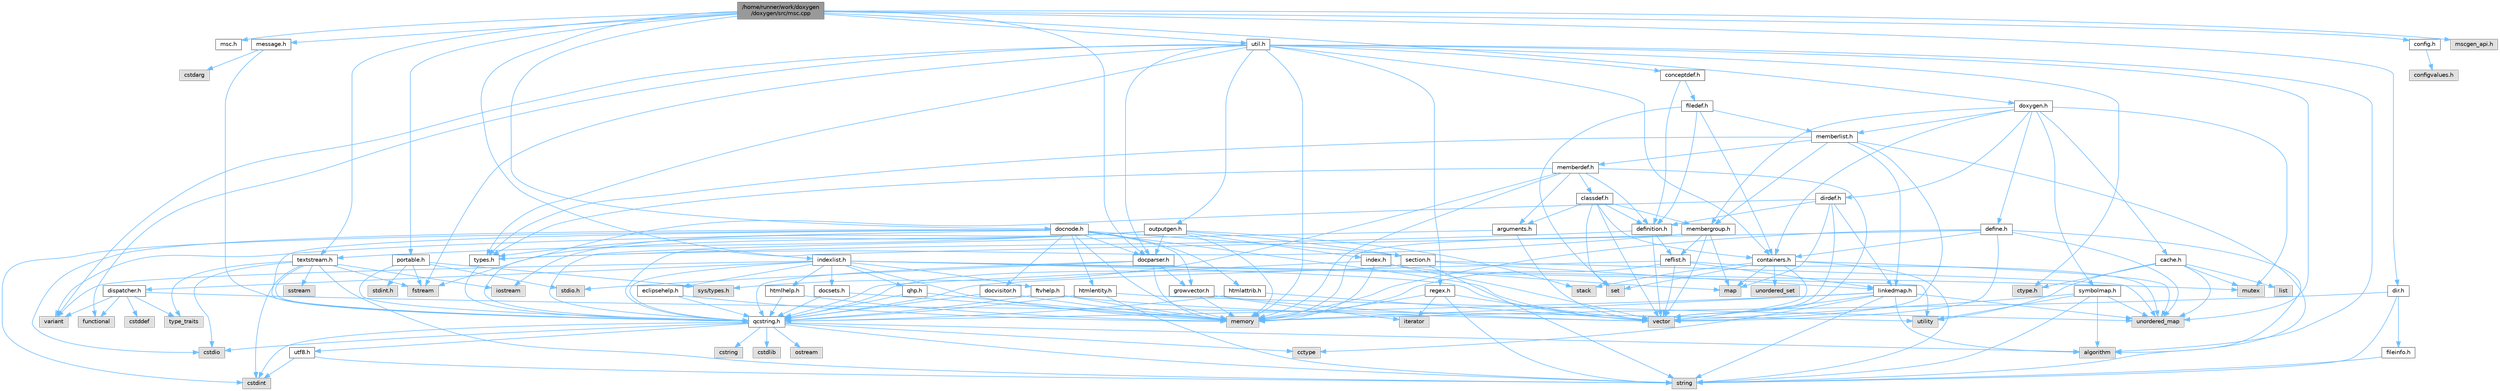 digraph "/home/runner/work/doxygen/doxygen/src/msc.cpp"
{
 // INTERACTIVE_SVG=YES
 // LATEX_PDF_SIZE
  bgcolor="transparent";
  edge [fontname=Helvetica,fontsize=10,labelfontname=Helvetica,labelfontsize=10];
  node [fontname=Helvetica,fontsize=10,shape=box,height=0.2,width=0.4];
  Node1 [label="/home/runner/work/doxygen\l/doxygen/src/msc.cpp",height=0.2,width=0.4,color="gray40", fillcolor="grey60", style="filled", fontcolor="black",tooltip=" "];
  Node1 -> Node2 [color="steelblue1",style="solid"];
  Node2 [label="msc.h",height=0.2,width=0.4,color="grey40", fillcolor="white", style="filled",URL="$dc/d66/msc_8h.html",tooltip=" "];
  Node1 -> Node3 [color="steelblue1",style="solid"];
  Node3 [label="portable.h",height=0.2,width=0.4,color="grey40", fillcolor="white", style="filled",URL="$d2/de2/portable_8h.html",tooltip="Portable versions of functions that are platform dependent."];
  Node3 -> Node4 [color="steelblue1",style="solid"];
  Node4 [label="stdio.h",height=0.2,width=0.4,color="grey60", fillcolor="#E0E0E0", style="filled",tooltip=" "];
  Node3 -> Node5 [color="steelblue1",style="solid"];
  Node5 [label="sys/types.h",height=0.2,width=0.4,color="grey60", fillcolor="#E0E0E0", style="filled",tooltip=" "];
  Node3 -> Node6 [color="steelblue1",style="solid"];
  Node6 [label="stdint.h",height=0.2,width=0.4,color="grey60", fillcolor="#E0E0E0", style="filled",tooltip=" "];
  Node3 -> Node7 [color="steelblue1",style="solid"];
  Node7 [label="fstream",height=0.2,width=0.4,color="grey60", fillcolor="#E0E0E0", style="filled",tooltip=" "];
  Node3 -> Node8 [color="steelblue1",style="solid"];
  Node8 [label="qcstring.h",height=0.2,width=0.4,color="grey40", fillcolor="white", style="filled",URL="$d7/d5c/qcstring_8h.html",tooltip=" "];
  Node8 -> Node9 [color="steelblue1",style="solid"];
  Node9 [label="string",height=0.2,width=0.4,color="grey60", fillcolor="#E0E0E0", style="filled",tooltip=" "];
  Node8 -> Node10 [color="steelblue1",style="solid"];
  Node10 [label="algorithm",height=0.2,width=0.4,color="grey60", fillcolor="#E0E0E0", style="filled",tooltip=" "];
  Node8 -> Node11 [color="steelblue1",style="solid"];
  Node11 [label="cctype",height=0.2,width=0.4,color="grey60", fillcolor="#E0E0E0", style="filled",tooltip=" "];
  Node8 -> Node12 [color="steelblue1",style="solid"];
  Node12 [label="cstring",height=0.2,width=0.4,color="grey60", fillcolor="#E0E0E0", style="filled",tooltip=" "];
  Node8 -> Node13 [color="steelblue1",style="solid"];
  Node13 [label="cstdio",height=0.2,width=0.4,color="grey60", fillcolor="#E0E0E0", style="filled",tooltip=" "];
  Node8 -> Node14 [color="steelblue1",style="solid"];
  Node14 [label="cstdlib",height=0.2,width=0.4,color="grey60", fillcolor="#E0E0E0", style="filled",tooltip=" "];
  Node8 -> Node15 [color="steelblue1",style="solid"];
  Node15 [label="cstdint",height=0.2,width=0.4,color="grey60", fillcolor="#E0E0E0", style="filled",tooltip=" "];
  Node8 -> Node16 [color="steelblue1",style="solid"];
  Node16 [label="ostream",height=0.2,width=0.4,color="grey60", fillcolor="#E0E0E0", style="filled",tooltip=" "];
  Node8 -> Node17 [color="steelblue1",style="solid"];
  Node17 [label="utf8.h",height=0.2,width=0.4,color="grey40", fillcolor="white", style="filled",URL="$db/d7c/utf8_8h.html",tooltip="Various UTF8 related helper functions."];
  Node17 -> Node15 [color="steelblue1",style="solid"];
  Node17 -> Node9 [color="steelblue1",style="solid"];
  Node1 -> Node18 [color="steelblue1",style="solid"];
  Node18 [label="config.h",height=0.2,width=0.4,color="grey40", fillcolor="white", style="filled",URL="$db/d16/config_8h.html",tooltip=" "];
  Node18 -> Node19 [color="steelblue1",style="solid"];
  Node19 [label="configvalues.h",height=0.2,width=0.4,color="grey60", fillcolor="#E0E0E0", style="filled",tooltip=" "];
  Node1 -> Node20 [color="steelblue1",style="solid"];
  Node20 [label="message.h",height=0.2,width=0.4,color="grey40", fillcolor="white", style="filled",URL="$d2/d0d/message_8h.html",tooltip=" "];
  Node20 -> Node21 [color="steelblue1",style="solid"];
  Node21 [label="cstdarg",height=0.2,width=0.4,color="grey60", fillcolor="#E0E0E0", style="filled",tooltip=" "];
  Node20 -> Node8 [color="steelblue1",style="solid"];
  Node1 -> Node22 [color="steelblue1",style="solid"];
  Node22 [label="docparser.h",height=0.2,width=0.4,color="grey40", fillcolor="white", style="filled",URL="$de/d9c/docparser_8h.html",tooltip=" "];
  Node22 -> Node4 [color="steelblue1",style="solid"];
  Node22 -> Node23 [color="steelblue1",style="solid"];
  Node23 [label="memory",height=0.2,width=0.4,color="grey60", fillcolor="#E0E0E0", style="filled",tooltip=" "];
  Node22 -> Node8 [color="steelblue1",style="solid"];
  Node22 -> Node24 [color="steelblue1",style="solid"];
  Node24 [label="growvector.h",height=0.2,width=0.4,color="grey40", fillcolor="white", style="filled",URL="$d7/d50/growvector_8h.html",tooltip=" "];
  Node24 -> Node25 [color="steelblue1",style="solid"];
  Node25 [label="vector",height=0.2,width=0.4,color="grey60", fillcolor="#E0E0E0", style="filled",tooltip=" "];
  Node24 -> Node23 [color="steelblue1",style="solid"];
  Node24 -> Node26 [color="steelblue1",style="solid"];
  Node26 [label="iterator",height=0.2,width=0.4,color="grey60", fillcolor="#E0E0E0", style="filled",tooltip=" "];
  Node1 -> Node27 [color="steelblue1",style="solid"];
  Node27 [label="docnode.h",height=0.2,width=0.4,color="grey40", fillcolor="white", style="filled",URL="$de/d2b/docnode_8h.html",tooltip=" "];
  Node27 -> Node13 [color="steelblue1",style="solid"];
  Node27 -> Node15 [color="steelblue1",style="solid"];
  Node27 -> Node25 [color="steelblue1",style="solid"];
  Node27 -> Node23 [color="steelblue1",style="solid"];
  Node27 -> Node28 [color="steelblue1",style="solid"];
  Node28 [label="variant",height=0.2,width=0.4,color="grey60", fillcolor="#E0E0E0", style="filled",tooltip=" "];
  Node27 -> Node8 [color="steelblue1",style="solid"];
  Node27 -> Node29 [color="steelblue1",style="solid"];
  Node29 [label="docvisitor.h",height=0.2,width=0.4,color="grey40", fillcolor="white", style="filled",URL="$d2/d3c/docvisitor_8h.html",tooltip=" "];
  Node29 -> Node23 [color="steelblue1",style="solid"];
  Node29 -> Node8 [color="steelblue1",style="solid"];
  Node27 -> Node22 [color="steelblue1",style="solid"];
  Node27 -> Node30 [color="steelblue1",style="solid"];
  Node30 [label="htmlattrib.h",height=0.2,width=0.4,color="grey40", fillcolor="white", style="filled",URL="$d0/d73/htmlattrib_8h.html",tooltip=" "];
  Node30 -> Node25 [color="steelblue1",style="solid"];
  Node30 -> Node8 [color="steelblue1",style="solid"];
  Node27 -> Node31 [color="steelblue1",style="solid"];
  Node31 [label="htmlentity.h",height=0.2,width=0.4,color="grey40", fillcolor="white", style="filled",URL="$db/dc6/htmlentity_8h.html",tooltip=" "];
  Node31 -> Node32 [color="steelblue1",style="solid"];
  Node32 [label="unordered_map",height=0.2,width=0.4,color="grey60", fillcolor="#E0E0E0", style="filled",tooltip=" "];
  Node31 -> Node9 [color="steelblue1",style="solid"];
  Node31 -> Node8 [color="steelblue1",style="solid"];
  Node27 -> Node24 [color="steelblue1",style="solid"];
  Node27 -> Node33 [color="steelblue1",style="solid"];
  Node33 [label="section.h",height=0.2,width=0.4,color="grey40", fillcolor="white", style="filled",URL="$d1/d2a/section_8h.html",tooltip=" "];
  Node33 -> Node9 [color="steelblue1",style="solid"];
  Node33 -> Node32 [color="steelblue1",style="solid"];
  Node33 -> Node8 [color="steelblue1",style="solid"];
  Node33 -> Node34 [color="steelblue1",style="solid"];
  Node34 [label="linkedmap.h",height=0.2,width=0.4,color="grey40", fillcolor="white", style="filled",URL="$da/de1/linkedmap_8h.html",tooltip=" "];
  Node34 -> Node32 [color="steelblue1",style="solid"];
  Node34 -> Node25 [color="steelblue1",style="solid"];
  Node34 -> Node23 [color="steelblue1",style="solid"];
  Node34 -> Node9 [color="steelblue1",style="solid"];
  Node34 -> Node10 [color="steelblue1",style="solid"];
  Node34 -> Node11 [color="steelblue1",style="solid"];
  Node34 -> Node8 [color="steelblue1",style="solid"];
  Node1 -> Node35 [color="steelblue1",style="solid"];
  Node35 [label="doxygen.h",height=0.2,width=0.4,color="grey40", fillcolor="white", style="filled",URL="$d1/da1/doxygen_8h.html",tooltip=" "];
  Node35 -> Node36 [color="steelblue1",style="solid"];
  Node36 [label="mutex",height=0.2,width=0.4,color="grey60", fillcolor="#E0E0E0", style="filled",tooltip=" "];
  Node35 -> Node37 [color="steelblue1",style="solid"];
  Node37 [label="containers.h",height=0.2,width=0.4,color="grey40", fillcolor="white", style="filled",URL="$d5/d75/containers_8h.html",tooltip=" "];
  Node37 -> Node25 [color="steelblue1",style="solid"];
  Node37 -> Node9 [color="steelblue1",style="solid"];
  Node37 -> Node38 [color="steelblue1",style="solid"];
  Node38 [label="set",height=0.2,width=0.4,color="grey60", fillcolor="#E0E0E0", style="filled",tooltip=" "];
  Node37 -> Node39 [color="steelblue1",style="solid"];
  Node39 [label="map",height=0.2,width=0.4,color="grey60", fillcolor="#E0E0E0", style="filled",tooltip=" "];
  Node37 -> Node40 [color="steelblue1",style="solid"];
  Node40 [label="unordered_set",height=0.2,width=0.4,color="grey60", fillcolor="#E0E0E0", style="filled",tooltip=" "];
  Node37 -> Node32 [color="steelblue1",style="solid"];
  Node37 -> Node41 [color="steelblue1",style="solid"];
  Node41 [label="stack",height=0.2,width=0.4,color="grey60", fillcolor="#E0E0E0", style="filled",tooltip=" "];
  Node35 -> Node42 [color="steelblue1",style="solid"];
  Node42 [label="membergroup.h",height=0.2,width=0.4,color="grey40", fillcolor="white", style="filled",URL="$d9/d11/membergroup_8h.html",tooltip=" "];
  Node42 -> Node25 [color="steelblue1",style="solid"];
  Node42 -> Node39 [color="steelblue1",style="solid"];
  Node42 -> Node23 [color="steelblue1",style="solid"];
  Node42 -> Node43 [color="steelblue1",style="solid"];
  Node43 [label="types.h",height=0.2,width=0.4,color="grey40", fillcolor="white", style="filled",URL="$d9/d49/types_8h.html",tooltip="This file contains a number of basic enums and types."];
  Node43 -> Node8 [color="steelblue1",style="solid"];
  Node42 -> Node44 [color="steelblue1",style="solid"];
  Node44 [label="reflist.h",height=0.2,width=0.4,color="grey40", fillcolor="white", style="filled",URL="$d1/d02/reflist_8h.html",tooltip=" "];
  Node44 -> Node25 [color="steelblue1",style="solid"];
  Node44 -> Node32 [color="steelblue1",style="solid"];
  Node44 -> Node23 [color="steelblue1",style="solid"];
  Node44 -> Node8 [color="steelblue1",style="solid"];
  Node44 -> Node34 [color="steelblue1",style="solid"];
  Node35 -> Node45 [color="steelblue1",style="solid"];
  Node45 [label="dirdef.h",height=0.2,width=0.4,color="grey40", fillcolor="white", style="filled",URL="$d6/d15/dirdef_8h.html",tooltip=" "];
  Node45 -> Node25 [color="steelblue1",style="solid"];
  Node45 -> Node39 [color="steelblue1",style="solid"];
  Node45 -> Node8 [color="steelblue1",style="solid"];
  Node45 -> Node34 [color="steelblue1",style="solid"];
  Node45 -> Node46 [color="steelblue1",style="solid"];
  Node46 [label="definition.h",height=0.2,width=0.4,color="grey40", fillcolor="white", style="filled",URL="$df/da1/definition_8h.html",tooltip=" "];
  Node46 -> Node25 [color="steelblue1",style="solid"];
  Node46 -> Node43 [color="steelblue1",style="solid"];
  Node46 -> Node44 [color="steelblue1",style="solid"];
  Node35 -> Node47 [color="steelblue1",style="solid"];
  Node47 [label="memberlist.h",height=0.2,width=0.4,color="grey40", fillcolor="white", style="filled",URL="$dd/d78/memberlist_8h.html",tooltip=" "];
  Node47 -> Node25 [color="steelblue1",style="solid"];
  Node47 -> Node10 [color="steelblue1",style="solid"];
  Node47 -> Node48 [color="steelblue1",style="solid"];
  Node48 [label="memberdef.h",height=0.2,width=0.4,color="grey40", fillcolor="white", style="filled",URL="$d4/d46/memberdef_8h.html",tooltip=" "];
  Node48 -> Node25 [color="steelblue1",style="solid"];
  Node48 -> Node23 [color="steelblue1",style="solid"];
  Node48 -> Node5 [color="steelblue1",style="solid"];
  Node48 -> Node43 [color="steelblue1",style="solid"];
  Node48 -> Node46 [color="steelblue1",style="solid"];
  Node48 -> Node49 [color="steelblue1",style="solid"];
  Node49 [label="arguments.h",height=0.2,width=0.4,color="grey40", fillcolor="white", style="filled",URL="$df/d9b/arguments_8h.html",tooltip=" "];
  Node49 -> Node25 [color="steelblue1",style="solid"];
  Node49 -> Node8 [color="steelblue1",style="solid"];
  Node48 -> Node50 [color="steelblue1",style="solid"];
  Node50 [label="classdef.h",height=0.2,width=0.4,color="grey40", fillcolor="white", style="filled",URL="$d1/da6/classdef_8h.html",tooltip=" "];
  Node50 -> Node25 [color="steelblue1",style="solid"];
  Node50 -> Node38 [color="steelblue1",style="solid"];
  Node50 -> Node37 [color="steelblue1",style="solid"];
  Node50 -> Node46 [color="steelblue1",style="solid"];
  Node50 -> Node49 [color="steelblue1",style="solid"];
  Node50 -> Node42 [color="steelblue1",style="solid"];
  Node47 -> Node34 [color="steelblue1",style="solid"];
  Node47 -> Node43 [color="steelblue1",style="solid"];
  Node47 -> Node42 [color="steelblue1",style="solid"];
  Node35 -> Node51 [color="steelblue1",style="solid"];
  Node51 [label="define.h",height=0.2,width=0.4,color="grey40", fillcolor="white", style="filled",URL="$df/d67/define_8h.html",tooltip=" "];
  Node51 -> Node25 [color="steelblue1",style="solid"];
  Node51 -> Node23 [color="steelblue1",style="solid"];
  Node51 -> Node9 [color="steelblue1",style="solid"];
  Node51 -> Node32 [color="steelblue1",style="solid"];
  Node51 -> Node8 [color="steelblue1",style="solid"];
  Node51 -> Node37 [color="steelblue1",style="solid"];
  Node35 -> Node52 [color="steelblue1",style="solid"];
  Node52 [label="cache.h",height=0.2,width=0.4,color="grey40", fillcolor="white", style="filled",URL="$d3/d26/cache_8h.html",tooltip=" "];
  Node52 -> Node53 [color="steelblue1",style="solid"];
  Node53 [label="list",height=0.2,width=0.4,color="grey60", fillcolor="#E0E0E0", style="filled",tooltip=" "];
  Node52 -> Node32 [color="steelblue1",style="solid"];
  Node52 -> Node36 [color="steelblue1",style="solid"];
  Node52 -> Node54 [color="steelblue1",style="solid"];
  Node54 [label="utility",height=0.2,width=0.4,color="grey60", fillcolor="#E0E0E0", style="filled",tooltip=" "];
  Node52 -> Node55 [color="steelblue1",style="solid"];
  Node55 [label="ctype.h",height=0.2,width=0.4,color="grey60", fillcolor="#E0E0E0", style="filled",tooltip=" "];
  Node35 -> Node56 [color="steelblue1",style="solid"];
  Node56 [label="symbolmap.h",height=0.2,width=0.4,color="grey40", fillcolor="white", style="filled",URL="$d7/ddd/symbolmap_8h.html",tooltip=" "];
  Node56 -> Node10 [color="steelblue1",style="solid"];
  Node56 -> Node32 [color="steelblue1",style="solid"];
  Node56 -> Node25 [color="steelblue1",style="solid"];
  Node56 -> Node9 [color="steelblue1",style="solid"];
  Node56 -> Node54 [color="steelblue1",style="solid"];
  Node1 -> Node57 [color="steelblue1",style="solid"];
  Node57 [label="indexlist.h",height=0.2,width=0.4,color="grey40", fillcolor="white", style="filled",URL="$d5/d61/indexlist_8h.html",tooltip=" "];
  Node57 -> Node54 [color="steelblue1",style="solid"];
  Node57 -> Node25 [color="steelblue1",style="solid"];
  Node57 -> Node23 [color="steelblue1",style="solid"];
  Node57 -> Node36 [color="steelblue1",style="solid"];
  Node57 -> Node28 [color="steelblue1",style="solid"];
  Node57 -> Node8 [color="steelblue1",style="solid"];
  Node57 -> Node58 [color="steelblue1",style="solid"];
  Node58 [label="dispatcher.h",height=0.2,width=0.4,color="grey40", fillcolor="white", style="filled",URL="$da/d73/dispatcher_8h.html",tooltip=" "];
  Node58 -> Node59 [color="steelblue1",style="solid"];
  Node59 [label="cstddef",height=0.2,width=0.4,color="grey60", fillcolor="#E0E0E0", style="filled",tooltip=" "];
  Node58 -> Node54 [color="steelblue1",style="solid"];
  Node58 -> Node60 [color="steelblue1",style="solid"];
  Node60 [label="functional",height=0.2,width=0.4,color="grey60", fillcolor="#E0E0E0", style="filled",tooltip=" "];
  Node58 -> Node28 [color="steelblue1",style="solid"];
  Node58 -> Node61 [color="steelblue1",style="solid"];
  Node61 [label="type_traits",height=0.2,width=0.4,color="grey60", fillcolor="#E0E0E0", style="filled",tooltip=" "];
  Node57 -> Node62 [color="steelblue1",style="solid"];
  Node62 [label="docsets.h",height=0.2,width=0.4,color="grey40", fillcolor="white", style="filled",URL="$d1/db2/docsets_8h.html",tooltip=" "];
  Node62 -> Node23 [color="steelblue1",style="solid"];
  Node62 -> Node8 [color="steelblue1",style="solid"];
  Node57 -> Node63 [color="steelblue1",style="solid"];
  Node63 [label="eclipsehelp.h",height=0.2,width=0.4,color="grey40", fillcolor="white", style="filled",URL="$db/d9e/eclipsehelp_8h.html",tooltip=" "];
  Node63 -> Node23 [color="steelblue1",style="solid"];
  Node63 -> Node8 [color="steelblue1",style="solid"];
  Node57 -> Node64 [color="steelblue1",style="solid"];
  Node64 [label="ftvhelp.h",height=0.2,width=0.4,color="grey40", fillcolor="white", style="filled",URL="$d2/d4a/ftvhelp_8h.html",tooltip=" "];
  Node64 -> Node23 [color="steelblue1",style="solid"];
  Node64 -> Node25 [color="steelblue1",style="solid"];
  Node64 -> Node8 [color="steelblue1",style="solid"];
  Node57 -> Node65 [color="steelblue1",style="solid"];
  Node65 [label="htmlhelp.h",height=0.2,width=0.4,color="grey40", fillcolor="white", style="filled",URL="$d8/dc3/htmlhelp_8h.html",tooltip=" "];
  Node65 -> Node23 [color="steelblue1",style="solid"];
  Node65 -> Node8 [color="steelblue1",style="solid"];
  Node57 -> Node66 [color="steelblue1",style="solid"];
  Node66 [label="qhp.h",height=0.2,width=0.4,color="grey40", fillcolor="white", style="filled",URL="$dc/d20/qhp_8h.html",tooltip=" "];
  Node66 -> Node23 [color="steelblue1",style="solid"];
  Node66 -> Node8 [color="steelblue1",style="solid"];
  Node1 -> Node67 [color="steelblue1",style="solid"];
  Node67 [label="util.h",height=0.2,width=0.4,color="grey40", fillcolor="white", style="filled",URL="$d8/d3c/util_8h.html",tooltip="A bunch of utility functions."];
  Node67 -> Node23 [color="steelblue1",style="solid"];
  Node67 -> Node32 [color="steelblue1",style="solid"];
  Node67 -> Node10 [color="steelblue1",style="solid"];
  Node67 -> Node60 [color="steelblue1",style="solid"];
  Node67 -> Node7 [color="steelblue1",style="solid"];
  Node67 -> Node28 [color="steelblue1",style="solid"];
  Node67 -> Node55 [color="steelblue1",style="solid"];
  Node67 -> Node43 [color="steelblue1",style="solid"];
  Node67 -> Node22 [color="steelblue1",style="solid"];
  Node67 -> Node37 [color="steelblue1",style="solid"];
  Node67 -> Node68 [color="steelblue1",style="solid"];
  Node68 [label="outputgen.h",height=0.2,width=0.4,color="grey40", fillcolor="white", style="filled",URL="$df/d06/outputgen_8h.html",tooltip=" "];
  Node68 -> Node23 [color="steelblue1",style="solid"];
  Node68 -> Node41 [color="steelblue1",style="solid"];
  Node68 -> Node69 [color="steelblue1",style="solid"];
  Node69 [label="iostream",height=0.2,width=0.4,color="grey60", fillcolor="#E0E0E0", style="filled",tooltip=" "];
  Node68 -> Node7 [color="steelblue1",style="solid"];
  Node68 -> Node43 [color="steelblue1",style="solid"];
  Node68 -> Node70 [color="steelblue1",style="solid"];
  Node70 [label="index.h",height=0.2,width=0.4,color="grey40", fillcolor="white", style="filled",URL="$d1/db5/index_8h.html",tooltip=" "];
  Node70 -> Node23 [color="steelblue1",style="solid"];
  Node70 -> Node25 [color="steelblue1",style="solid"];
  Node70 -> Node39 [color="steelblue1",style="solid"];
  Node70 -> Node8 [color="steelblue1",style="solid"];
  Node68 -> Node33 [color="steelblue1",style="solid"];
  Node68 -> Node71 [color="steelblue1",style="solid"];
  Node71 [label="textstream.h",height=0.2,width=0.4,color="grey40", fillcolor="white", style="filled",URL="$d4/d7d/textstream_8h.html",tooltip=" "];
  Node71 -> Node9 [color="steelblue1",style="solid"];
  Node71 -> Node69 [color="steelblue1",style="solid"];
  Node71 -> Node72 [color="steelblue1",style="solid"];
  Node72 [label="sstream",height=0.2,width=0.4,color="grey60", fillcolor="#E0E0E0", style="filled",tooltip=" "];
  Node71 -> Node15 [color="steelblue1",style="solid"];
  Node71 -> Node13 [color="steelblue1",style="solid"];
  Node71 -> Node7 [color="steelblue1",style="solid"];
  Node71 -> Node61 [color="steelblue1",style="solid"];
  Node71 -> Node8 [color="steelblue1",style="solid"];
  Node68 -> Node22 [color="steelblue1",style="solid"];
  Node67 -> Node73 [color="steelblue1",style="solid"];
  Node73 [label="regex.h",height=0.2,width=0.4,color="grey40", fillcolor="white", style="filled",URL="$d1/d21/regex_8h.html",tooltip=" "];
  Node73 -> Node23 [color="steelblue1",style="solid"];
  Node73 -> Node9 [color="steelblue1",style="solid"];
  Node73 -> Node25 [color="steelblue1",style="solid"];
  Node73 -> Node26 [color="steelblue1",style="solid"];
  Node67 -> Node74 [color="steelblue1",style="solid"];
  Node74 [label="conceptdef.h",height=0.2,width=0.4,color="grey40", fillcolor="white", style="filled",URL="$da/df1/conceptdef_8h.html",tooltip=" "];
  Node74 -> Node46 [color="steelblue1",style="solid"];
  Node74 -> Node75 [color="steelblue1",style="solid"];
  Node75 [label="filedef.h",height=0.2,width=0.4,color="grey40", fillcolor="white", style="filled",URL="$d4/d3a/filedef_8h.html",tooltip=" "];
  Node75 -> Node38 [color="steelblue1",style="solid"];
  Node75 -> Node46 [color="steelblue1",style="solid"];
  Node75 -> Node47 [color="steelblue1",style="solid"];
  Node75 -> Node37 [color="steelblue1",style="solid"];
  Node1 -> Node76 [color="steelblue1",style="solid"];
  Node76 [label="mscgen_api.h",height=0.2,width=0.4,color="grey60", fillcolor="#E0E0E0", style="filled",tooltip=" "];
  Node1 -> Node77 [color="steelblue1",style="solid"];
  Node77 [label="dir.h",height=0.2,width=0.4,color="grey40", fillcolor="white", style="filled",URL="$df/d9c/dir_8h.html",tooltip=" "];
  Node77 -> Node9 [color="steelblue1",style="solid"];
  Node77 -> Node23 [color="steelblue1",style="solid"];
  Node77 -> Node78 [color="steelblue1",style="solid"];
  Node78 [label="fileinfo.h",height=0.2,width=0.4,color="grey40", fillcolor="white", style="filled",URL="$df/d45/fileinfo_8h.html",tooltip=" "];
  Node78 -> Node9 [color="steelblue1",style="solid"];
  Node1 -> Node71 [color="steelblue1",style="solid"];
}
